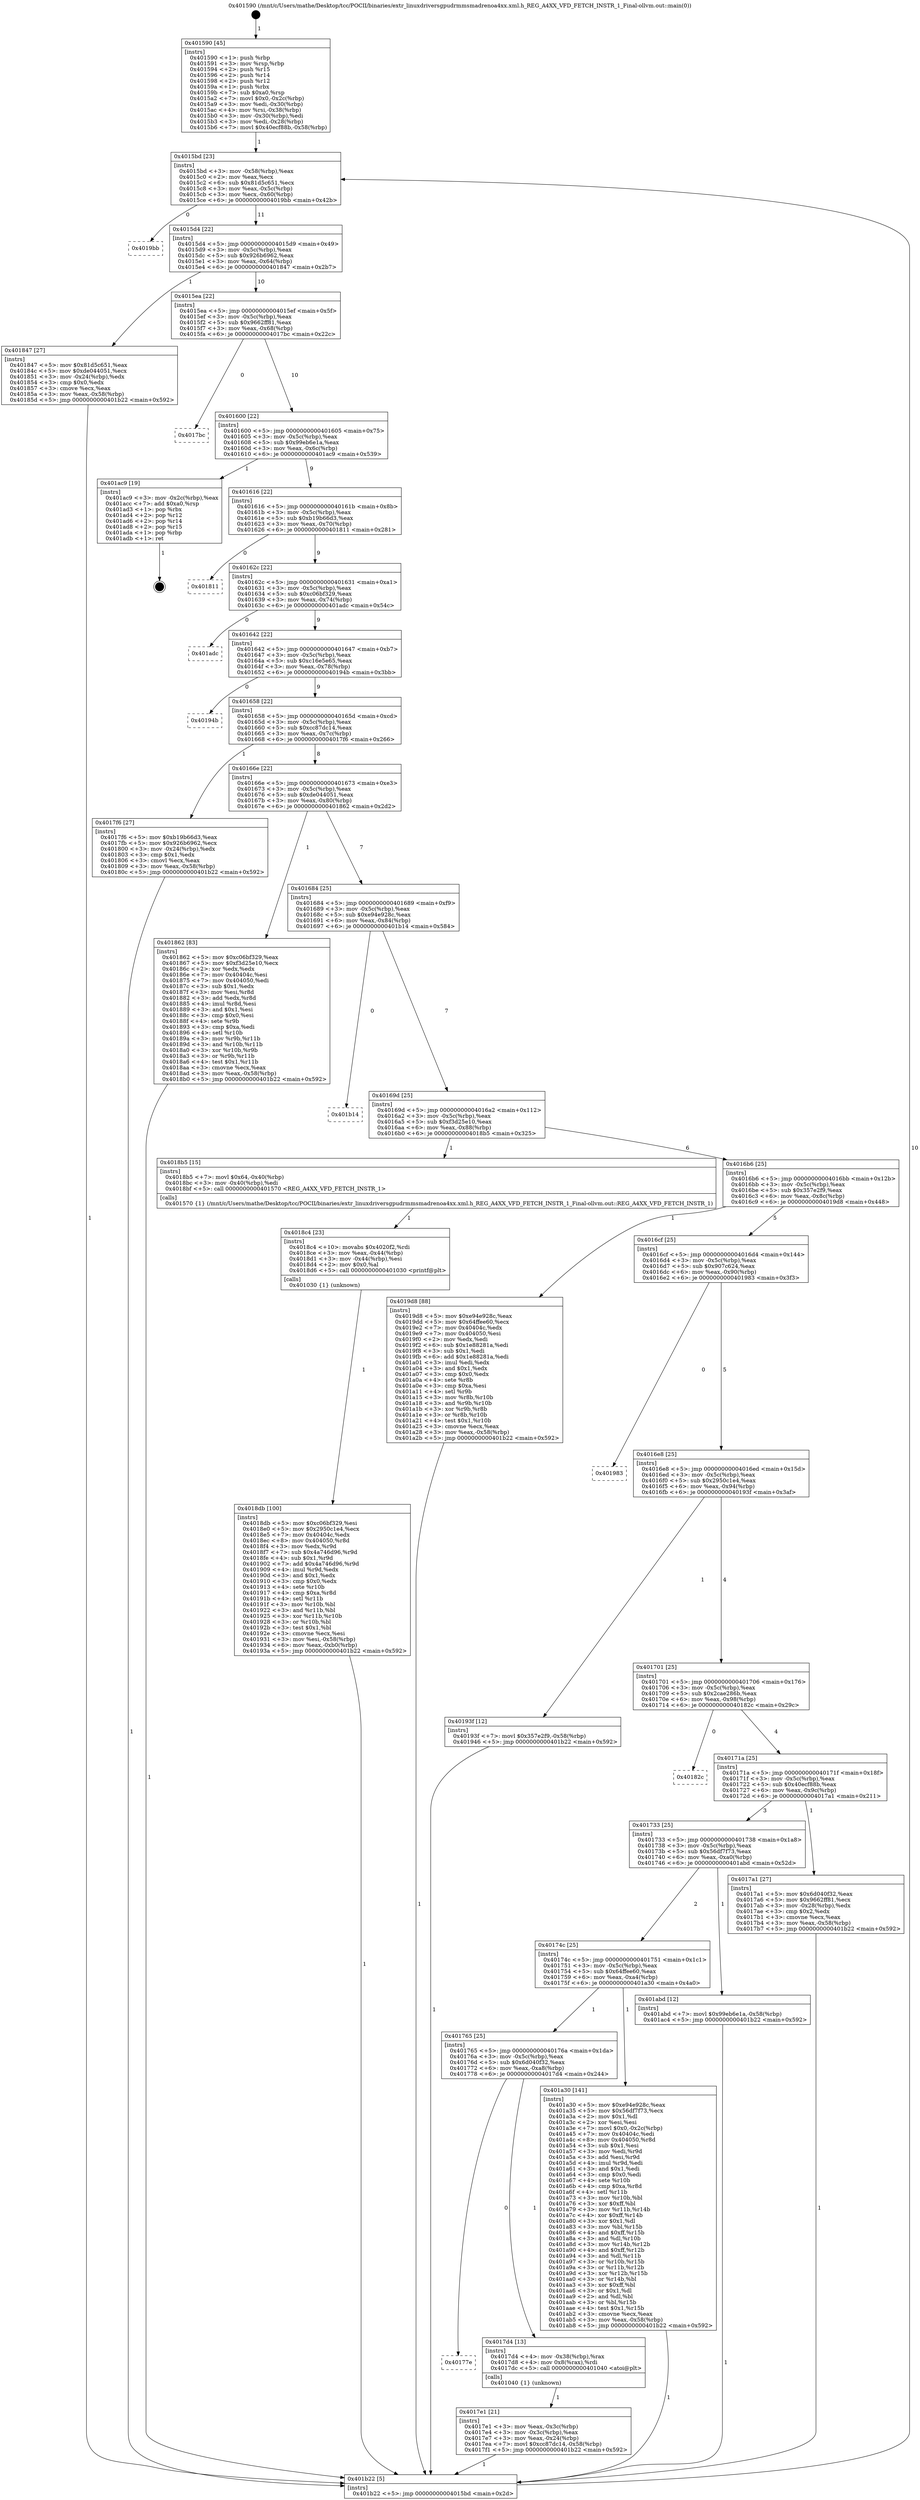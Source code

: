 digraph "0x401590" {
  label = "0x401590 (/mnt/c/Users/mathe/Desktop/tcc/POCII/binaries/extr_linuxdriversgpudrmmsmadrenoa4xx.xml.h_REG_A4XX_VFD_FETCH_INSTR_1_Final-ollvm.out::main(0))"
  labelloc = "t"
  node[shape=record]

  Entry [label="",width=0.3,height=0.3,shape=circle,fillcolor=black,style=filled]
  "0x4015bd" [label="{
     0x4015bd [23]\l
     | [instrs]\l
     &nbsp;&nbsp;0x4015bd \<+3\>: mov -0x58(%rbp),%eax\l
     &nbsp;&nbsp;0x4015c0 \<+2\>: mov %eax,%ecx\l
     &nbsp;&nbsp;0x4015c2 \<+6\>: sub $0x81d5c651,%ecx\l
     &nbsp;&nbsp;0x4015c8 \<+3\>: mov %eax,-0x5c(%rbp)\l
     &nbsp;&nbsp;0x4015cb \<+3\>: mov %ecx,-0x60(%rbp)\l
     &nbsp;&nbsp;0x4015ce \<+6\>: je 00000000004019bb \<main+0x42b\>\l
  }"]
  "0x4019bb" [label="{
     0x4019bb\l
  }", style=dashed]
  "0x4015d4" [label="{
     0x4015d4 [22]\l
     | [instrs]\l
     &nbsp;&nbsp;0x4015d4 \<+5\>: jmp 00000000004015d9 \<main+0x49\>\l
     &nbsp;&nbsp;0x4015d9 \<+3\>: mov -0x5c(%rbp),%eax\l
     &nbsp;&nbsp;0x4015dc \<+5\>: sub $0x926b6962,%eax\l
     &nbsp;&nbsp;0x4015e1 \<+3\>: mov %eax,-0x64(%rbp)\l
     &nbsp;&nbsp;0x4015e4 \<+6\>: je 0000000000401847 \<main+0x2b7\>\l
  }"]
  Exit [label="",width=0.3,height=0.3,shape=circle,fillcolor=black,style=filled,peripheries=2]
  "0x401847" [label="{
     0x401847 [27]\l
     | [instrs]\l
     &nbsp;&nbsp;0x401847 \<+5\>: mov $0x81d5c651,%eax\l
     &nbsp;&nbsp;0x40184c \<+5\>: mov $0xde044051,%ecx\l
     &nbsp;&nbsp;0x401851 \<+3\>: mov -0x24(%rbp),%edx\l
     &nbsp;&nbsp;0x401854 \<+3\>: cmp $0x0,%edx\l
     &nbsp;&nbsp;0x401857 \<+3\>: cmove %ecx,%eax\l
     &nbsp;&nbsp;0x40185a \<+3\>: mov %eax,-0x58(%rbp)\l
     &nbsp;&nbsp;0x40185d \<+5\>: jmp 0000000000401b22 \<main+0x592\>\l
  }"]
  "0x4015ea" [label="{
     0x4015ea [22]\l
     | [instrs]\l
     &nbsp;&nbsp;0x4015ea \<+5\>: jmp 00000000004015ef \<main+0x5f\>\l
     &nbsp;&nbsp;0x4015ef \<+3\>: mov -0x5c(%rbp),%eax\l
     &nbsp;&nbsp;0x4015f2 \<+5\>: sub $0x9662ff81,%eax\l
     &nbsp;&nbsp;0x4015f7 \<+3\>: mov %eax,-0x68(%rbp)\l
     &nbsp;&nbsp;0x4015fa \<+6\>: je 00000000004017bc \<main+0x22c\>\l
  }"]
  "0x4018db" [label="{
     0x4018db [100]\l
     | [instrs]\l
     &nbsp;&nbsp;0x4018db \<+5\>: mov $0xc06bf329,%esi\l
     &nbsp;&nbsp;0x4018e0 \<+5\>: mov $0x2950c1e4,%ecx\l
     &nbsp;&nbsp;0x4018e5 \<+7\>: mov 0x40404c,%edx\l
     &nbsp;&nbsp;0x4018ec \<+8\>: mov 0x404050,%r8d\l
     &nbsp;&nbsp;0x4018f4 \<+3\>: mov %edx,%r9d\l
     &nbsp;&nbsp;0x4018f7 \<+7\>: sub $0x4a746d96,%r9d\l
     &nbsp;&nbsp;0x4018fe \<+4\>: sub $0x1,%r9d\l
     &nbsp;&nbsp;0x401902 \<+7\>: add $0x4a746d96,%r9d\l
     &nbsp;&nbsp;0x401909 \<+4\>: imul %r9d,%edx\l
     &nbsp;&nbsp;0x40190d \<+3\>: and $0x1,%edx\l
     &nbsp;&nbsp;0x401910 \<+3\>: cmp $0x0,%edx\l
     &nbsp;&nbsp;0x401913 \<+4\>: sete %r10b\l
     &nbsp;&nbsp;0x401917 \<+4\>: cmp $0xa,%r8d\l
     &nbsp;&nbsp;0x40191b \<+4\>: setl %r11b\l
     &nbsp;&nbsp;0x40191f \<+3\>: mov %r10b,%bl\l
     &nbsp;&nbsp;0x401922 \<+3\>: and %r11b,%bl\l
     &nbsp;&nbsp;0x401925 \<+3\>: xor %r11b,%r10b\l
     &nbsp;&nbsp;0x401928 \<+3\>: or %r10b,%bl\l
     &nbsp;&nbsp;0x40192b \<+3\>: test $0x1,%bl\l
     &nbsp;&nbsp;0x40192e \<+3\>: cmovne %ecx,%esi\l
     &nbsp;&nbsp;0x401931 \<+3\>: mov %esi,-0x58(%rbp)\l
     &nbsp;&nbsp;0x401934 \<+6\>: mov %eax,-0xb0(%rbp)\l
     &nbsp;&nbsp;0x40193a \<+5\>: jmp 0000000000401b22 \<main+0x592\>\l
  }"]
  "0x4017bc" [label="{
     0x4017bc\l
  }", style=dashed]
  "0x401600" [label="{
     0x401600 [22]\l
     | [instrs]\l
     &nbsp;&nbsp;0x401600 \<+5\>: jmp 0000000000401605 \<main+0x75\>\l
     &nbsp;&nbsp;0x401605 \<+3\>: mov -0x5c(%rbp),%eax\l
     &nbsp;&nbsp;0x401608 \<+5\>: sub $0x99eb6e1a,%eax\l
     &nbsp;&nbsp;0x40160d \<+3\>: mov %eax,-0x6c(%rbp)\l
     &nbsp;&nbsp;0x401610 \<+6\>: je 0000000000401ac9 \<main+0x539\>\l
  }"]
  "0x4018c4" [label="{
     0x4018c4 [23]\l
     | [instrs]\l
     &nbsp;&nbsp;0x4018c4 \<+10\>: movabs $0x4020f2,%rdi\l
     &nbsp;&nbsp;0x4018ce \<+3\>: mov %eax,-0x44(%rbp)\l
     &nbsp;&nbsp;0x4018d1 \<+3\>: mov -0x44(%rbp),%esi\l
     &nbsp;&nbsp;0x4018d4 \<+2\>: mov $0x0,%al\l
     &nbsp;&nbsp;0x4018d6 \<+5\>: call 0000000000401030 \<printf@plt\>\l
     | [calls]\l
     &nbsp;&nbsp;0x401030 \{1\} (unknown)\l
  }"]
  "0x401ac9" [label="{
     0x401ac9 [19]\l
     | [instrs]\l
     &nbsp;&nbsp;0x401ac9 \<+3\>: mov -0x2c(%rbp),%eax\l
     &nbsp;&nbsp;0x401acc \<+7\>: add $0xa0,%rsp\l
     &nbsp;&nbsp;0x401ad3 \<+1\>: pop %rbx\l
     &nbsp;&nbsp;0x401ad4 \<+2\>: pop %r12\l
     &nbsp;&nbsp;0x401ad6 \<+2\>: pop %r14\l
     &nbsp;&nbsp;0x401ad8 \<+2\>: pop %r15\l
     &nbsp;&nbsp;0x401ada \<+1\>: pop %rbp\l
     &nbsp;&nbsp;0x401adb \<+1\>: ret\l
  }"]
  "0x401616" [label="{
     0x401616 [22]\l
     | [instrs]\l
     &nbsp;&nbsp;0x401616 \<+5\>: jmp 000000000040161b \<main+0x8b\>\l
     &nbsp;&nbsp;0x40161b \<+3\>: mov -0x5c(%rbp),%eax\l
     &nbsp;&nbsp;0x40161e \<+5\>: sub $0xb19b66d3,%eax\l
     &nbsp;&nbsp;0x401623 \<+3\>: mov %eax,-0x70(%rbp)\l
     &nbsp;&nbsp;0x401626 \<+6\>: je 0000000000401811 \<main+0x281\>\l
  }"]
  "0x4017e1" [label="{
     0x4017e1 [21]\l
     | [instrs]\l
     &nbsp;&nbsp;0x4017e1 \<+3\>: mov %eax,-0x3c(%rbp)\l
     &nbsp;&nbsp;0x4017e4 \<+3\>: mov -0x3c(%rbp),%eax\l
     &nbsp;&nbsp;0x4017e7 \<+3\>: mov %eax,-0x24(%rbp)\l
     &nbsp;&nbsp;0x4017ea \<+7\>: movl $0xcc87dc14,-0x58(%rbp)\l
     &nbsp;&nbsp;0x4017f1 \<+5\>: jmp 0000000000401b22 \<main+0x592\>\l
  }"]
  "0x401811" [label="{
     0x401811\l
  }", style=dashed]
  "0x40162c" [label="{
     0x40162c [22]\l
     | [instrs]\l
     &nbsp;&nbsp;0x40162c \<+5\>: jmp 0000000000401631 \<main+0xa1\>\l
     &nbsp;&nbsp;0x401631 \<+3\>: mov -0x5c(%rbp),%eax\l
     &nbsp;&nbsp;0x401634 \<+5\>: sub $0xc06bf329,%eax\l
     &nbsp;&nbsp;0x401639 \<+3\>: mov %eax,-0x74(%rbp)\l
     &nbsp;&nbsp;0x40163c \<+6\>: je 0000000000401adc \<main+0x54c\>\l
  }"]
  "0x40177e" [label="{
     0x40177e\l
  }", style=dashed]
  "0x401adc" [label="{
     0x401adc\l
  }", style=dashed]
  "0x401642" [label="{
     0x401642 [22]\l
     | [instrs]\l
     &nbsp;&nbsp;0x401642 \<+5\>: jmp 0000000000401647 \<main+0xb7\>\l
     &nbsp;&nbsp;0x401647 \<+3\>: mov -0x5c(%rbp),%eax\l
     &nbsp;&nbsp;0x40164a \<+5\>: sub $0xc16e5e65,%eax\l
     &nbsp;&nbsp;0x40164f \<+3\>: mov %eax,-0x78(%rbp)\l
     &nbsp;&nbsp;0x401652 \<+6\>: je 000000000040194b \<main+0x3bb\>\l
  }"]
  "0x4017d4" [label="{
     0x4017d4 [13]\l
     | [instrs]\l
     &nbsp;&nbsp;0x4017d4 \<+4\>: mov -0x38(%rbp),%rax\l
     &nbsp;&nbsp;0x4017d8 \<+4\>: mov 0x8(%rax),%rdi\l
     &nbsp;&nbsp;0x4017dc \<+5\>: call 0000000000401040 \<atoi@plt\>\l
     | [calls]\l
     &nbsp;&nbsp;0x401040 \{1\} (unknown)\l
  }"]
  "0x40194b" [label="{
     0x40194b\l
  }", style=dashed]
  "0x401658" [label="{
     0x401658 [22]\l
     | [instrs]\l
     &nbsp;&nbsp;0x401658 \<+5\>: jmp 000000000040165d \<main+0xcd\>\l
     &nbsp;&nbsp;0x40165d \<+3\>: mov -0x5c(%rbp),%eax\l
     &nbsp;&nbsp;0x401660 \<+5\>: sub $0xcc87dc14,%eax\l
     &nbsp;&nbsp;0x401665 \<+3\>: mov %eax,-0x7c(%rbp)\l
     &nbsp;&nbsp;0x401668 \<+6\>: je 00000000004017f6 \<main+0x266\>\l
  }"]
  "0x401765" [label="{
     0x401765 [25]\l
     | [instrs]\l
     &nbsp;&nbsp;0x401765 \<+5\>: jmp 000000000040176a \<main+0x1da\>\l
     &nbsp;&nbsp;0x40176a \<+3\>: mov -0x5c(%rbp),%eax\l
     &nbsp;&nbsp;0x40176d \<+5\>: sub $0x6d040f32,%eax\l
     &nbsp;&nbsp;0x401772 \<+6\>: mov %eax,-0xa8(%rbp)\l
     &nbsp;&nbsp;0x401778 \<+6\>: je 00000000004017d4 \<main+0x244\>\l
  }"]
  "0x4017f6" [label="{
     0x4017f6 [27]\l
     | [instrs]\l
     &nbsp;&nbsp;0x4017f6 \<+5\>: mov $0xb19b66d3,%eax\l
     &nbsp;&nbsp;0x4017fb \<+5\>: mov $0x926b6962,%ecx\l
     &nbsp;&nbsp;0x401800 \<+3\>: mov -0x24(%rbp),%edx\l
     &nbsp;&nbsp;0x401803 \<+3\>: cmp $0x1,%edx\l
     &nbsp;&nbsp;0x401806 \<+3\>: cmovl %ecx,%eax\l
     &nbsp;&nbsp;0x401809 \<+3\>: mov %eax,-0x58(%rbp)\l
     &nbsp;&nbsp;0x40180c \<+5\>: jmp 0000000000401b22 \<main+0x592\>\l
  }"]
  "0x40166e" [label="{
     0x40166e [22]\l
     | [instrs]\l
     &nbsp;&nbsp;0x40166e \<+5\>: jmp 0000000000401673 \<main+0xe3\>\l
     &nbsp;&nbsp;0x401673 \<+3\>: mov -0x5c(%rbp),%eax\l
     &nbsp;&nbsp;0x401676 \<+5\>: sub $0xde044051,%eax\l
     &nbsp;&nbsp;0x40167b \<+3\>: mov %eax,-0x80(%rbp)\l
     &nbsp;&nbsp;0x40167e \<+6\>: je 0000000000401862 \<main+0x2d2\>\l
  }"]
  "0x401a30" [label="{
     0x401a30 [141]\l
     | [instrs]\l
     &nbsp;&nbsp;0x401a30 \<+5\>: mov $0xe94e928c,%eax\l
     &nbsp;&nbsp;0x401a35 \<+5\>: mov $0x56df7f73,%ecx\l
     &nbsp;&nbsp;0x401a3a \<+2\>: mov $0x1,%dl\l
     &nbsp;&nbsp;0x401a3c \<+2\>: xor %esi,%esi\l
     &nbsp;&nbsp;0x401a3e \<+7\>: movl $0x0,-0x2c(%rbp)\l
     &nbsp;&nbsp;0x401a45 \<+7\>: mov 0x40404c,%edi\l
     &nbsp;&nbsp;0x401a4c \<+8\>: mov 0x404050,%r8d\l
     &nbsp;&nbsp;0x401a54 \<+3\>: sub $0x1,%esi\l
     &nbsp;&nbsp;0x401a57 \<+3\>: mov %edi,%r9d\l
     &nbsp;&nbsp;0x401a5a \<+3\>: add %esi,%r9d\l
     &nbsp;&nbsp;0x401a5d \<+4\>: imul %r9d,%edi\l
     &nbsp;&nbsp;0x401a61 \<+3\>: and $0x1,%edi\l
     &nbsp;&nbsp;0x401a64 \<+3\>: cmp $0x0,%edi\l
     &nbsp;&nbsp;0x401a67 \<+4\>: sete %r10b\l
     &nbsp;&nbsp;0x401a6b \<+4\>: cmp $0xa,%r8d\l
     &nbsp;&nbsp;0x401a6f \<+4\>: setl %r11b\l
     &nbsp;&nbsp;0x401a73 \<+3\>: mov %r10b,%bl\l
     &nbsp;&nbsp;0x401a76 \<+3\>: xor $0xff,%bl\l
     &nbsp;&nbsp;0x401a79 \<+3\>: mov %r11b,%r14b\l
     &nbsp;&nbsp;0x401a7c \<+4\>: xor $0xff,%r14b\l
     &nbsp;&nbsp;0x401a80 \<+3\>: xor $0x1,%dl\l
     &nbsp;&nbsp;0x401a83 \<+3\>: mov %bl,%r15b\l
     &nbsp;&nbsp;0x401a86 \<+4\>: and $0xff,%r15b\l
     &nbsp;&nbsp;0x401a8a \<+3\>: and %dl,%r10b\l
     &nbsp;&nbsp;0x401a8d \<+3\>: mov %r14b,%r12b\l
     &nbsp;&nbsp;0x401a90 \<+4\>: and $0xff,%r12b\l
     &nbsp;&nbsp;0x401a94 \<+3\>: and %dl,%r11b\l
     &nbsp;&nbsp;0x401a97 \<+3\>: or %r10b,%r15b\l
     &nbsp;&nbsp;0x401a9a \<+3\>: or %r11b,%r12b\l
     &nbsp;&nbsp;0x401a9d \<+3\>: xor %r12b,%r15b\l
     &nbsp;&nbsp;0x401aa0 \<+3\>: or %r14b,%bl\l
     &nbsp;&nbsp;0x401aa3 \<+3\>: xor $0xff,%bl\l
     &nbsp;&nbsp;0x401aa6 \<+3\>: or $0x1,%dl\l
     &nbsp;&nbsp;0x401aa9 \<+2\>: and %dl,%bl\l
     &nbsp;&nbsp;0x401aab \<+3\>: or %bl,%r15b\l
     &nbsp;&nbsp;0x401aae \<+4\>: test $0x1,%r15b\l
     &nbsp;&nbsp;0x401ab2 \<+3\>: cmovne %ecx,%eax\l
     &nbsp;&nbsp;0x401ab5 \<+3\>: mov %eax,-0x58(%rbp)\l
     &nbsp;&nbsp;0x401ab8 \<+5\>: jmp 0000000000401b22 \<main+0x592\>\l
  }"]
  "0x401862" [label="{
     0x401862 [83]\l
     | [instrs]\l
     &nbsp;&nbsp;0x401862 \<+5\>: mov $0xc06bf329,%eax\l
     &nbsp;&nbsp;0x401867 \<+5\>: mov $0xf3d25e10,%ecx\l
     &nbsp;&nbsp;0x40186c \<+2\>: xor %edx,%edx\l
     &nbsp;&nbsp;0x40186e \<+7\>: mov 0x40404c,%esi\l
     &nbsp;&nbsp;0x401875 \<+7\>: mov 0x404050,%edi\l
     &nbsp;&nbsp;0x40187c \<+3\>: sub $0x1,%edx\l
     &nbsp;&nbsp;0x40187f \<+3\>: mov %esi,%r8d\l
     &nbsp;&nbsp;0x401882 \<+3\>: add %edx,%r8d\l
     &nbsp;&nbsp;0x401885 \<+4\>: imul %r8d,%esi\l
     &nbsp;&nbsp;0x401889 \<+3\>: and $0x1,%esi\l
     &nbsp;&nbsp;0x40188c \<+3\>: cmp $0x0,%esi\l
     &nbsp;&nbsp;0x40188f \<+4\>: sete %r9b\l
     &nbsp;&nbsp;0x401893 \<+3\>: cmp $0xa,%edi\l
     &nbsp;&nbsp;0x401896 \<+4\>: setl %r10b\l
     &nbsp;&nbsp;0x40189a \<+3\>: mov %r9b,%r11b\l
     &nbsp;&nbsp;0x40189d \<+3\>: and %r10b,%r11b\l
     &nbsp;&nbsp;0x4018a0 \<+3\>: xor %r10b,%r9b\l
     &nbsp;&nbsp;0x4018a3 \<+3\>: or %r9b,%r11b\l
     &nbsp;&nbsp;0x4018a6 \<+4\>: test $0x1,%r11b\l
     &nbsp;&nbsp;0x4018aa \<+3\>: cmovne %ecx,%eax\l
     &nbsp;&nbsp;0x4018ad \<+3\>: mov %eax,-0x58(%rbp)\l
     &nbsp;&nbsp;0x4018b0 \<+5\>: jmp 0000000000401b22 \<main+0x592\>\l
  }"]
  "0x401684" [label="{
     0x401684 [25]\l
     | [instrs]\l
     &nbsp;&nbsp;0x401684 \<+5\>: jmp 0000000000401689 \<main+0xf9\>\l
     &nbsp;&nbsp;0x401689 \<+3\>: mov -0x5c(%rbp),%eax\l
     &nbsp;&nbsp;0x40168c \<+5\>: sub $0xe94e928c,%eax\l
     &nbsp;&nbsp;0x401691 \<+6\>: mov %eax,-0x84(%rbp)\l
     &nbsp;&nbsp;0x401697 \<+6\>: je 0000000000401b14 \<main+0x584\>\l
  }"]
  "0x40174c" [label="{
     0x40174c [25]\l
     | [instrs]\l
     &nbsp;&nbsp;0x40174c \<+5\>: jmp 0000000000401751 \<main+0x1c1\>\l
     &nbsp;&nbsp;0x401751 \<+3\>: mov -0x5c(%rbp),%eax\l
     &nbsp;&nbsp;0x401754 \<+5\>: sub $0x64ffee60,%eax\l
     &nbsp;&nbsp;0x401759 \<+6\>: mov %eax,-0xa4(%rbp)\l
     &nbsp;&nbsp;0x40175f \<+6\>: je 0000000000401a30 \<main+0x4a0\>\l
  }"]
  "0x401b14" [label="{
     0x401b14\l
  }", style=dashed]
  "0x40169d" [label="{
     0x40169d [25]\l
     | [instrs]\l
     &nbsp;&nbsp;0x40169d \<+5\>: jmp 00000000004016a2 \<main+0x112\>\l
     &nbsp;&nbsp;0x4016a2 \<+3\>: mov -0x5c(%rbp),%eax\l
     &nbsp;&nbsp;0x4016a5 \<+5\>: sub $0xf3d25e10,%eax\l
     &nbsp;&nbsp;0x4016aa \<+6\>: mov %eax,-0x88(%rbp)\l
     &nbsp;&nbsp;0x4016b0 \<+6\>: je 00000000004018b5 \<main+0x325\>\l
  }"]
  "0x401abd" [label="{
     0x401abd [12]\l
     | [instrs]\l
     &nbsp;&nbsp;0x401abd \<+7\>: movl $0x99eb6e1a,-0x58(%rbp)\l
     &nbsp;&nbsp;0x401ac4 \<+5\>: jmp 0000000000401b22 \<main+0x592\>\l
  }"]
  "0x4018b5" [label="{
     0x4018b5 [15]\l
     | [instrs]\l
     &nbsp;&nbsp;0x4018b5 \<+7\>: movl $0x64,-0x40(%rbp)\l
     &nbsp;&nbsp;0x4018bc \<+3\>: mov -0x40(%rbp),%edi\l
     &nbsp;&nbsp;0x4018bf \<+5\>: call 0000000000401570 \<REG_A4XX_VFD_FETCH_INSTR_1\>\l
     | [calls]\l
     &nbsp;&nbsp;0x401570 \{1\} (/mnt/c/Users/mathe/Desktop/tcc/POCII/binaries/extr_linuxdriversgpudrmmsmadrenoa4xx.xml.h_REG_A4XX_VFD_FETCH_INSTR_1_Final-ollvm.out::REG_A4XX_VFD_FETCH_INSTR_1)\l
  }"]
  "0x4016b6" [label="{
     0x4016b6 [25]\l
     | [instrs]\l
     &nbsp;&nbsp;0x4016b6 \<+5\>: jmp 00000000004016bb \<main+0x12b\>\l
     &nbsp;&nbsp;0x4016bb \<+3\>: mov -0x5c(%rbp),%eax\l
     &nbsp;&nbsp;0x4016be \<+5\>: sub $0x357e2f9,%eax\l
     &nbsp;&nbsp;0x4016c3 \<+6\>: mov %eax,-0x8c(%rbp)\l
     &nbsp;&nbsp;0x4016c9 \<+6\>: je 00000000004019d8 \<main+0x448\>\l
  }"]
  "0x401590" [label="{
     0x401590 [45]\l
     | [instrs]\l
     &nbsp;&nbsp;0x401590 \<+1\>: push %rbp\l
     &nbsp;&nbsp;0x401591 \<+3\>: mov %rsp,%rbp\l
     &nbsp;&nbsp;0x401594 \<+2\>: push %r15\l
     &nbsp;&nbsp;0x401596 \<+2\>: push %r14\l
     &nbsp;&nbsp;0x401598 \<+2\>: push %r12\l
     &nbsp;&nbsp;0x40159a \<+1\>: push %rbx\l
     &nbsp;&nbsp;0x40159b \<+7\>: sub $0xa0,%rsp\l
     &nbsp;&nbsp;0x4015a2 \<+7\>: movl $0x0,-0x2c(%rbp)\l
     &nbsp;&nbsp;0x4015a9 \<+3\>: mov %edi,-0x30(%rbp)\l
     &nbsp;&nbsp;0x4015ac \<+4\>: mov %rsi,-0x38(%rbp)\l
     &nbsp;&nbsp;0x4015b0 \<+3\>: mov -0x30(%rbp),%edi\l
     &nbsp;&nbsp;0x4015b3 \<+3\>: mov %edi,-0x28(%rbp)\l
     &nbsp;&nbsp;0x4015b6 \<+7\>: movl $0x40ecf88b,-0x58(%rbp)\l
  }"]
  "0x4019d8" [label="{
     0x4019d8 [88]\l
     | [instrs]\l
     &nbsp;&nbsp;0x4019d8 \<+5\>: mov $0xe94e928c,%eax\l
     &nbsp;&nbsp;0x4019dd \<+5\>: mov $0x64ffee60,%ecx\l
     &nbsp;&nbsp;0x4019e2 \<+7\>: mov 0x40404c,%edx\l
     &nbsp;&nbsp;0x4019e9 \<+7\>: mov 0x404050,%esi\l
     &nbsp;&nbsp;0x4019f0 \<+2\>: mov %edx,%edi\l
     &nbsp;&nbsp;0x4019f2 \<+6\>: sub $0x1e88281a,%edi\l
     &nbsp;&nbsp;0x4019f8 \<+3\>: sub $0x1,%edi\l
     &nbsp;&nbsp;0x4019fb \<+6\>: add $0x1e88281a,%edi\l
     &nbsp;&nbsp;0x401a01 \<+3\>: imul %edi,%edx\l
     &nbsp;&nbsp;0x401a04 \<+3\>: and $0x1,%edx\l
     &nbsp;&nbsp;0x401a07 \<+3\>: cmp $0x0,%edx\l
     &nbsp;&nbsp;0x401a0a \<+4\>: sete %r8b\l
     &nbsp;&nbsp;0x401a0e \<+3\>: cmp $0xa,%esi\l
     &nbsp;&nbsp;0x401a11 \<+4\>: setl %r9b\l
     &nbsp;&nbsp;0x401a15 \<+3\>: mov %r8b,%r10b\l
     &nbsp;&nbsp;0x401a18 \<+3\>: and %r9b,%r10b\l
     &nbsp;&nbsp;0x401a1b \<+3\>: xor %r9b,%r8b\l
     &nbsp;&nbsp;0x401a1e \<+3\>: or %r8b,%r10b\l
     &nbsp;&nbsp;0x401a21 \<+4\>: test $0x1,%r10b\l
     &nbsp;&nbsp;0x401a25 \<+3\>: cmovne %ecx,%eax\l
     &nbsp;&nbsp;0x401a28 \<+3\>: mov %eax,-0x58(%rbp)\l
     &nbsp;&nbsp;0x401a2b \<+5\>: jmp 0000000000401b22 \<main+0x592\>\l
  }"]
  "0x4016cf" [label="{
     0x4016cf [25]\l
     | [instrs]\l
     &nbsp;&nbsp;0x4016cf \<+5\>: jmp 00000000004016d4 \<main+0x144\>\l
     &nbsp;&nbsp;0x4016d4 \<+3\>: mov -0x5c(%rbp),%eax\l
     &nbsp;&nbsp;0x4016d7 \<+5\>: sub $0x907c624,%eax\l
     &nbsp;&nbsp;0x4016dc \<+6\>: mov %eax,-0x90(%rbp)\l
     &nbsp;&nbsp;0x4016e2 \<+6\>: je 0000000000401983 \<main+0x3f3\>\l
  }"]
  "0x401b22" [label="{
     0x401b22 [5]\l
     | [instrs]\l
     &nbsp;&nbsp;0x401b22 \<+5\>: jmp 00000000004015bd \<main+0x2d\>\l
  }"]
  "0x401983" [label="{
     0x401983\l
  }", style=dashed]
  "0x4016e8" [label="{
     0x4016e8 [25]\l
     | [instrs]\l
     &nbsp;&nbsp;0x4016e8 \<+5\>: jmp 00000000004016ed \<main+0x15d\>\l
     &nbsp;&nbsp;0x4016ed \<+3\>: mov -0x5c(%rbp),%eax\l
     &nbsp;&nbsp;0x4016f0 \<+5\>: sub $0x2950c1e4,%eax\l
     &nbsp;&nbsp;0x4016f5 \<+6\>: mov %eax,-0x94(%rbp)\l
     &nbsp;&nbsp;0x4016fb \<+6\>: je 000000000040193f \<main+0x3af\>\l
  }"]
  "0x401733" [label="{
     0x401733 [25]\l
     | [instrs]\l
     &nbsp;&nbsp;0x401733 \<+5\>: jmp 0000000000401738 \<main+0x1a8\>\l
     &nbsp;&nbsp;0x401738 \<+3\>: mov -0x5c(%rbp),%eax\l
     &nbsp;&nbsp;0x40173b \<+5\>: sub $0x56df7f73,%eax\l
     &nbsp;&nbsp;0x401740 \<+6\>: mov %eax,-0xa0(%rbp)\l
     &nbsp;&nbsp;0x401746 \<+6\>: je 0000000000401abd \<main+0x52d\>\l
  }"]
  "0x40193f" [label="{
     0x40193f [12]\l
     | [instrs]\l
     &nbsp;&nbsp;0x40193f \<+7\>: movl $0x357e2f9,-0x58(%rbp)\l
     &nbsp;&nbsp;0x401946 \<+5\>: jmp 0000000000401b22 \<main+0x592\>\l
  }"]
  "0x401701" [label="{
     0x401701 [25]\l
     | [instrs]\l
     &nbsp;&nbsp;0x401701 \<+5\>: jmp 0000000000401706 \<main+0x176\>\l
     &nbsp;&nbsp;0x401706 \<+3\>: mov -0x5c(%rbp),%eax\l
     &nbsp;&nbsp;0x401709 \<+5\>: sub $0x2cae286b,%eax\l
     &nbsp;&nbsp;0x40170e \<+6\>: mov %eax,-0x98(%rbp)\l
     &nbsp;&nbsp;0x401714 \<+6\>: je 000000000040182c \<main+0x29c\>\l
  }"]
  "0x4017a1" [label="{
     0x4017a1 [27]\l
     | [instrs]\l
     &nbsp;&nbsp;0x4017a1 \<+5\>: mov $0x6d040f32,%eax\l
     &nbsp;&nbsp;0x4017a6 \<+5\>: mov $0x9662ff81,%ecx\l
     &nbsp;&nbsp;0x4017ab \<+3\>: mov -0x28(%rbp),%edx\l
     &nbsp;&nbsp;0x4017ae \<+3\>: cmp $0x2,%edx\l
     &nbsp;&nbsp;0x4017b1 \<+3\>: cmovne %ecx,%eax\l
     &nbsp;&nbsp;0x4017b4 \<+3\>: mov %eax,-0x58(%rbp)\l
     &nbsp;&nbsp;0x4017b7 \<+5\>: jmp 0000000000401b22 \<main+0x592\>\l
  }"]
  "0x40182c" [label="{
     0x40182c\l
  }", style=dashed]
  "0x40171a" [label="{
     0x40171a [25]\l
     | [instrs]\l
     &nbsp;&nbsp;0x40171a \<+5\>: jmp 000000000040171f \<main+0x18f\>\l
     &nbsp;&nbsp;0x40171f \<+3\>: mov -0x5c(%rbp),%eax\l
     &nbsp;&nbsp;0x401722 \<+5\>: sub $0x40ecf88b,%eax\l
     &nbsp;&nbsp;0x401727 \<+6\>: mov %eax,-0x9c(%rbp)\l
     &nbsp;&nbsp;0x40172d \<+6\>: je 00000000004017a1 \<main+0x211\>\l
  }"]
  Entry -> "0x401590" [label=" 1"]
  "0x4015bd" -> "0x4019bb" [label=" 0"]
  "0x4015bd" -> "0x4015d4" [label=" 11"]
  "0x401ac9" -> Exit [label=" 1"]
  "0x4015d4" -> "0x401847" [label=" 1"]
  "0x4015d4" -> "0x4015ea" [label=" 10"]
  "0x401abd" -> "0x401b22" [label=" 1"]
  "0x4015ea" -> "0x4017bc" [label=" 0"]
  "0x4015ea" -> "0x401600" [label=" 10"]
  "0x401a30" -> "0x401b22" [label=" 1"]
  "0x401600" -> "0x401ac9" [label=" 1"]
  "0x401600" -> "0x401616" [label=" 9"]
  "0x4019d8" -> "0x401b22" [label=" 1"]
  "0x401616" -> "0x401811" [label=" 0"]
  "0x401616" -> "0x40162c" [label=" 9"]
  "0x40193f" -> "0x401b22" [label=" 1"]
  "0x40162c" -> "0x401adc" [label=" 0"]
  "0x40162c" -> "0x401642" [label=" 9"]
  "0x4018db" -> "0x401b22" [label=" 1"]
  "0x401642" -> "0x40194b" [label=" 0"]
  "0x401642" -> "0x401658" [label=" 9"]
  "0x4018c4" -> "0x4018db" [label=" 1"]
  "0x401658" -> "0x4017f6" [label=" 1"]
  "0x401658" -> "0x40166e" [label=" 8"]
  "0x401862" -> "0x401b22" [label=" 1"]
  "0x40166e" -> "0x401862" [label=" 1"]
  "0x40166e" -> "0x401684" [label=" 7"]
  "0x401847" -> "0x401b22" [label=" 1"]
  "0x401684" -> "0x401b14" [label=" 0"]
  "0x401684" -> "0x40169d" [label=" 7"]
  "0x4017e1" -> "0x401b22" [label=" 1"]
  "0x40169d" -> "0x4018b5" [label=" 1"]
  "0x40169d" -> "0x4016b6" [label=" 6"]
  "0x4017d4" -> "0x4017e1" [label=" 1"]
  "0x4016b6" -> "0x4019d8" [label=" 1"]
  "0x4016b6" -> "0x4016cf" [label=" 5"]
  "0x401765" -> "0x4017d4" [label=" 1"]
  "0x4016cf" -> "0x401983" [label=" 0"]
  "0x4016cf" -> "0x4016e8" [label=" 5"]
  "0x4018b5" -> "0x4018c4" [label=" 1"]
  "0x4016e8" -> "0x40193f" [label=" 1"]
  "0x4016e8" -> "0x401701" [label=" 4"]
  "0x40174c" -> "0x401765" [label=" 1"]
  "0x401701" -> "0x40182c" [label=" 0"]
  "0x401701" -> "0x40171a" [label=" 4"]
  "0x40174c" -> "0x401a30" [label=" 1"]
  "0x40171a" -> "0x4017a1" [label=" 1"]
  "0x40171a" -> "0x401733" [label=" 3"]
  "0x4017a1" -> "0x401b22" [label=" 1"]
  "0x401590" -> "0x4015bd" [label=" 1"]
  "0x401b22" -> "0x4015bd" [label=" 10"]
  "0x401765" -> "0x40177e" [label=" 0"]
  "0x401733" -> "0x401abd" [label=" 1"]
  "0x401733" -> "0x40174c" [label=" 2"]
  "0x4017f6" -> "0x401b22" [label=" 1"]
}
